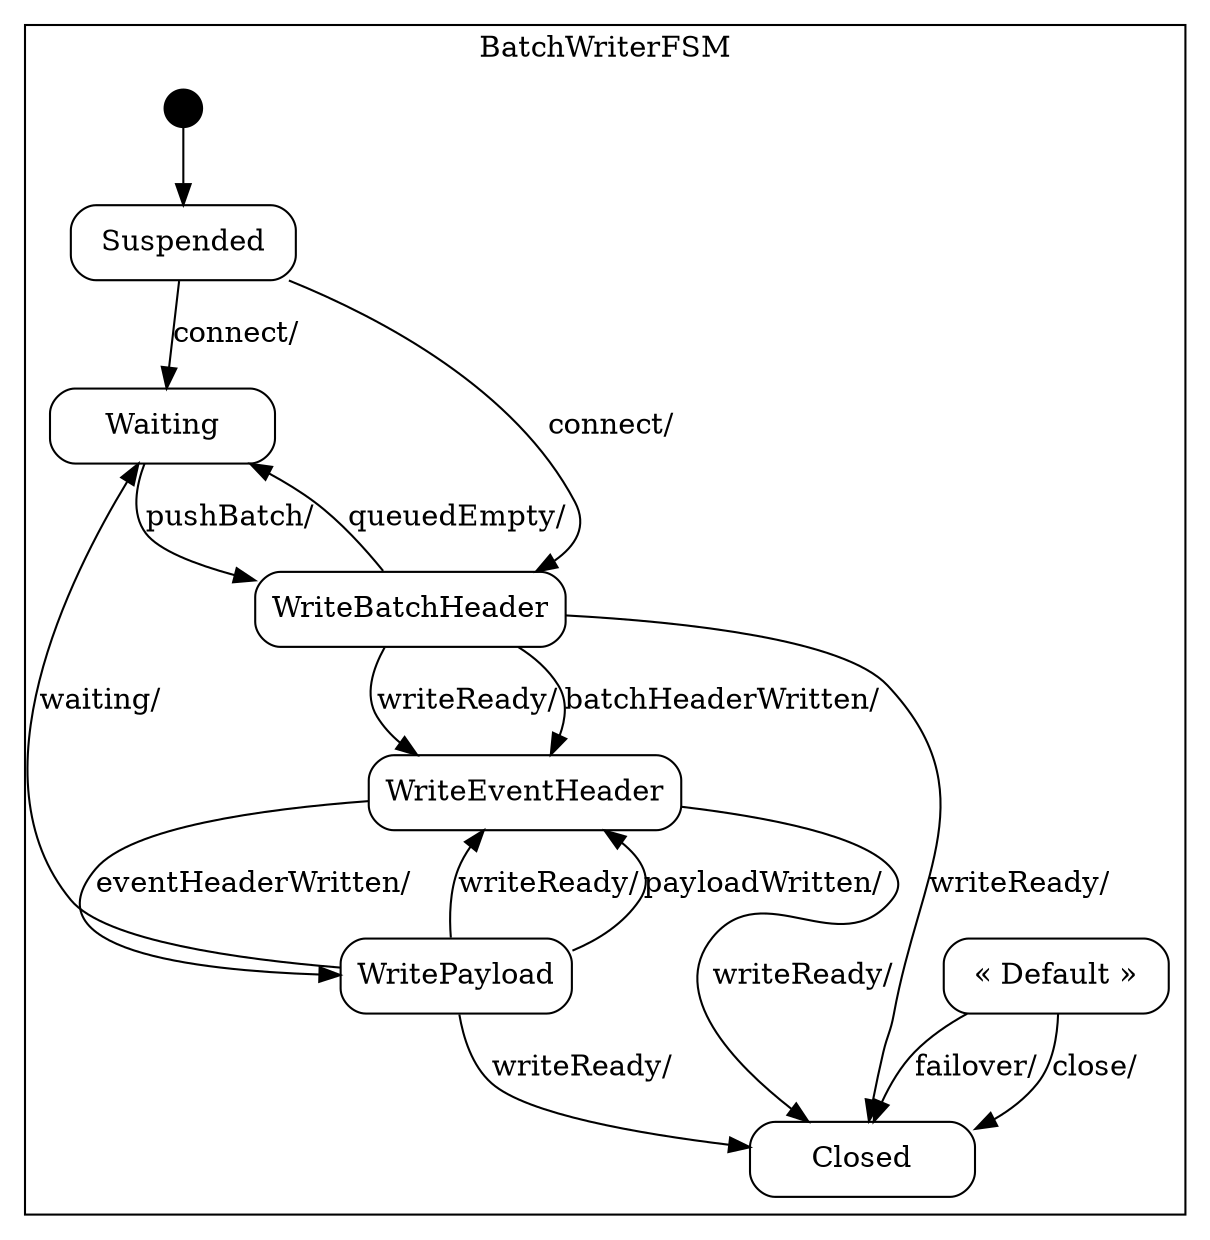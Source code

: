digraph BatchWriter_sm {

    node
        [shape=Mrecord width=1.5];

    subgraph cluster_BatchWriterFSM {

        label="BatchWriterFSM";

        //
        // States (Nodes)
        //

        "BatchWriterFSM::Suspended"
            [label="{Suspended}"];

        "BatchWriterFSM::Waiting"
            [label="{Waiting}"];

        "BatchWriterFSM::WriteBatchHeader"
            [label="{WriteBatchHeader}"];

        "BatchWriterFSM::WriteEventHeader"
            [label="{WriteEventHeader}"];

        "BatchWriterFSM::WritePayload"
            [label="{WritePayload}"];

        "BatchWriterFSM::Closed"
            [label="{Closed}"];

        "BatchWriterFSM::DefaultState"
            [label="{&laquo; Default &raquo;}"];

        "%start"
            [label="" shape=circle style=filled fillcolor=black width=0.25];

        //
        // Transitions (Edges)
        //

        "BatchWriterFSM::Suspended" -> "BatchWriterFSM::WriteBatchHeader"
            [label="connect/\l"];

        "BatchWriterFSM::Suspended" -> "BatchWriterFSM::Waiting"
            [label="connect/\l"];

        "BatchWriterFSM::Waiting" -> "BatchWriterFSM::WriteBatchHeader"
            [label="pushBatch/\l"];

        "BatchWriterFSM::WriteBatchHeader" -> "BatchWriterFSM::Closed"
            [label="writeReady/\l"];

        "BatchWriterFSM::WriteBatchHeader" -> "BatchWriterFSM::WriteEventHeader"
            [label="writeReady/\l"];

        "BatchWriterFSM::WriteBatchHeader" -> "BatchWriterFSM::WriteEventHeader"
            [label="batchHeaderWritten/\l"];

        "BatchWriterFSM::WriteBatchHeader" -> "BatchWriterFSM::Waiting"
            [label="queuedEmpty/\l"];

        "BatchWriterFSM::WriteEventHeader" -> "BatchWriterFSM::Closed"
            [label="writeReady/\l"];

        "BatchWriterFSM::WriteEventHeader" -> "BatchWriterFSM::WritePayload"
            [label="eventHeaderWritten/\l"];

        "BatchWriterFSM::WritePayload" -> "BatchWriterFSM::Closed"
            [label="writeReady/\l"];

        "BatchWriterFSM::WritePayload" -> "BatchWriterFSM::WriteEventHeader"
            [label="writeReady/\l"];

        "BatchWriterFSM::WritePayload" -> "BatchWriterFSM::WriteEventHeader"
            [label="payloadWritten/\l"];

        "BatchWriterFSM::WritePayload" -> "BatchWriterFSM::Waiting"
            [label="waiting/\l"];

        "BatchWriterFSM::DefaultState" -> "BatchWriterFSM::Closed"
            [label="failover/\l"];

        "BatchWriterFSM::DefaultState" -> "BatchWriterFSM::Closed"
            [label="close/\l"];

        "%start" -> "BatchWriterFSM::Suspended"
    }

}
